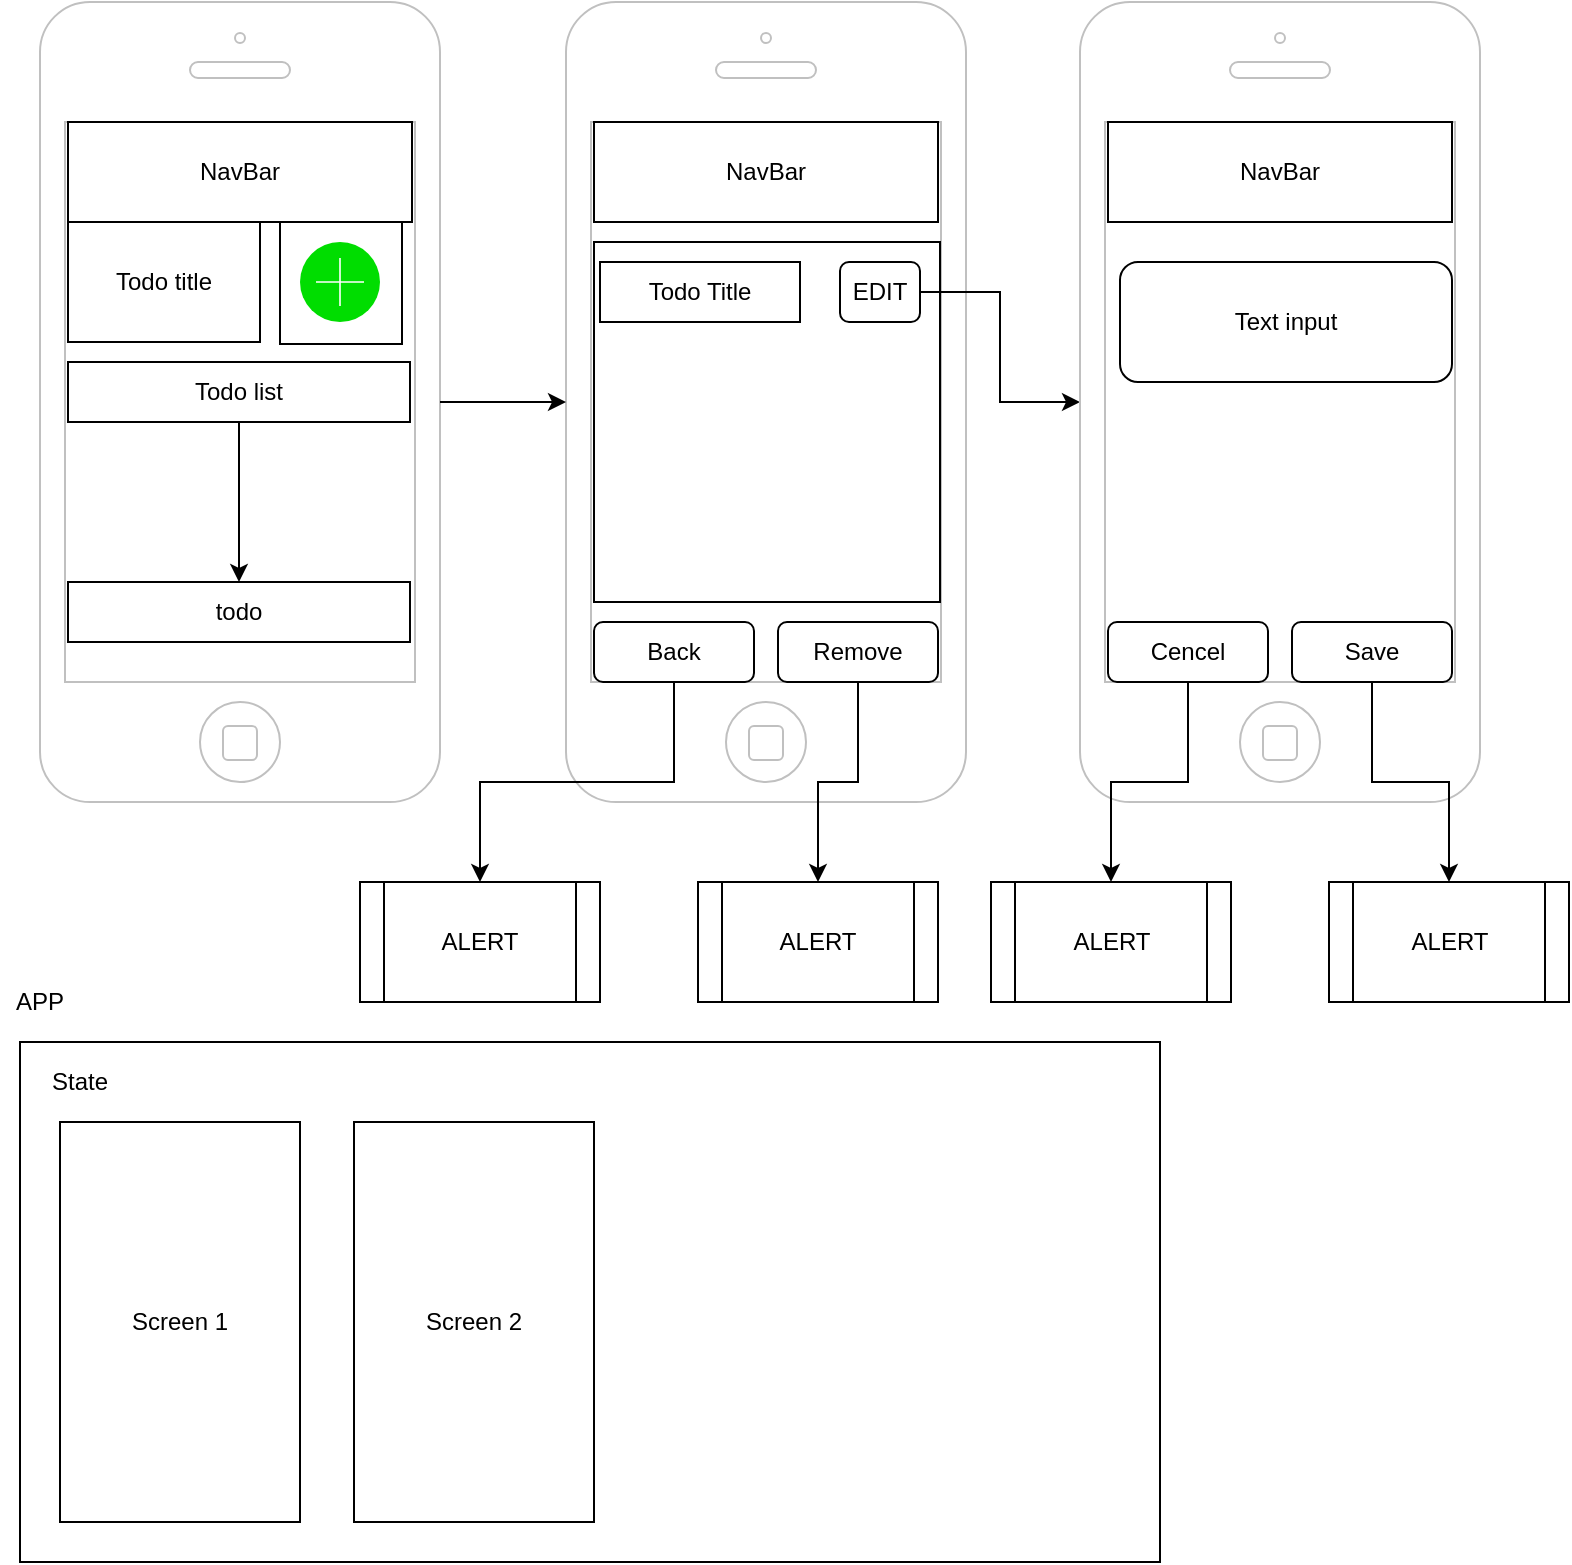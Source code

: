 <mxfile version="12.9.9" type="device" pages="2"><diagram id="4AyLXmW3BC9dZmBWmTiC" name="Page-1"><mxGraphModel dx="1426" dy="1025" grid="1" gridSize="10" guides="1" tooltips="1" connect="1" arrows="1" fold="1" page="1" pageScale="1" pageWidth="827" pageHeight="1169" math="0" shadow="0"><root><mxCell id="0"/><mxCell id="1" parent="0"/><mxCell id="IAed1tYNBLvxhT7pSGoj-1" value="" style="group" parent="1" vertex="1" connectable="0"><mxGeometry x="50" y="60" width="200" height="400" as="geometry"/></mxCell><mxCell id="bfwMboy3ozmDZR8tr59P-2" value="" style="html=1;verticalLabelPosition=bottom;labelBackgroundColor=#ffffff;verticalAlign=top;shadow=0;dashed=0;strokeWidth=1;shape=mxgraph.ios7.misc.iphone;strokeColor=#c0c0c0;" parent="IAed1tYNBLvxhT7pSGoj-1" vertex="1"><mxGeometry width="200" height="400" as="geometry"/></mxCell><mxCell id="bfwMboy3ozmDZR8tr59P-3" value="NavBar" style="rounded=0;whiteSpace=wrap;html=1;" parent="IAed1tYNBLvxhT7pSGoj-1" vertex="1"><mxGeometry x="14" y="60" width="172" height="50" as="geometry"/></mxCell><mxCell id="bfwMboy3ozmDZR8tr59P-6" value="Todo title" style="rounded=0;whiteSpace=wrap;html=1;" parent="IAed1tYNBLvxhT7pSGoj-1" vertex="1"><mxGeometry x="14" y="110" width="96" height="60" as="geometry"/></mxCell><mxCell id="bfwMboy3ozmDZR8tr59P-8" value="Todo list" style="rounded=0;whiteSpace=wrap;html=1;" parent="IAed1tYNBLvxhT7pSGoj-1" vertex="1"><mxGeometry x="14" y="180" width="171" height="30" as="geometry"/></mxCell><mxCell id="bfwMboy3ozmDZR8tr59P-11" value="todo" style="rounded=0;whiteSpace=wrap;html=1;" parent="IAed1tYNBLvxhT7pSGoj-1" vertex="1"><mxGeometry x="14" y="290" width="171" height="30" as="geometry"/></mxCell><mxCell id="bfwMboy3ozmDZR8tr59P-12" value="" style="edgeStyle=orthogonalEdgeStyle;rounded=0;orthogonalLoop=1;jettySize=auto;html=1;" parent="IAed1tYNBLvxhT7pSGoj-1" source="bfwMboy3ozmDZR8tr59P-8" target="bfwMboy3ozmDZR8tr59P-11" edge="1"><mxGeometry relative="1" as="geometry"/></mxCell><mxCell id="bfwMboy3ozmDZR8tr59P-13" value="" style="rounded=0;whiteSpace=wrap;html=1;" parent="IAed1tYNBLvxhT7pSGoj-1" vertex="1"><mxGeometry x="120" y="110" width="61" height="61" as="geometry"/></mxCell><mxCell id="bfwMboy3ozmDZR8tr59P-14" value="" style="html=1;verticalLabelPosition=bottom;labelBackgroundColor=#ffffff;verticalAlign=top;shadow=0;dashed=0;strokeWidth=2;shape=mxgraph.ios7.misc.add;fillColor=#00dd00;strokeColor=#ffffff;" parent="IAed1tYNBLvxhT7pSGoj-1" vertex="1"><mxGeometry x="130" y="120" width="40" height="40" as="geometry"/></mxCell><mxCell id="IAed1tYNBLvxhT7pSGoj-4" value="" style="html=1;verticalLabelPosition=bottom;labelBackgroundColor=#ffffff;verticalAlign=top;shadow=0;dashed=0;strokeWidth=1;shape=mxgraph.ios7.misc.iphone;strokeColor=#c0c0c0;" parent="1" vertex="1"><mxGeometry x="313" y="60" width="200" height="400" as="geometry"/></mxCell><mxCell id="IAed1tYNBLvxhT7pSGoj-5" value="" style="edgeStyle=orthogonalEdgeStyle;rounded=0;orthogonalLoop=1;jettySize=auto;html=1;" parent="1" source="bfwMboy3ozmDZR8tr59P-2" target="IAed1tYNBLvxhT7pSGoj-4" edge="1"><mxGeometry relative="1" as="geometry"/></mxCell><mxCell id="YfUrMhRh4wUdY2UeYYAS-1" value="NavBar" style="rounded=0;whiteSpace=wrap;html=1;" vertex="1" parent="1"><mxGeometry x="327" y="120" width="172" height="50" as="geometry"/></mxCell><mxCell id="YfUrMhRh4wUdY2UeYYAS-2" value="" style="rounded=0;whiteSpace=wrap;html=1;" vertex="1" parent="1"><mxGeometry x="327" y="180" width="173" height="180" as="geometry"/></mxCell><mxCell id="YfUrMhRh4wUdY2UeYYAS-16" style="edgeStyle=orthogonalEdgeStyle;rounded=0;orthogonalLoop=1;jettySize=auto;html=1;" edge="1" parent="1" source="YfUrMhRh4wUdY2UeYYAS-3" target="YfUrMhRh4wUdY2UeYYAS-15"><mxGeometry relative="1" as="geometry"/></mxCell><mxCell id="YfUrMhRh4wUdY2UeYYAS-3" value="Remove" style="rounded=1;whiteSpace=wrap;html=1;" vertex="1" parent="1"><mxGeometry x="419" y="370" width="80" height="30" as="geometry"/></mxCell><mxCell id="YfUrMhRh4wUdY2UeYYAS-14" style="edgeStyle=orthogonalEdgeStyle;rounded=0;orthogonalLoop=1;jettySize=auto;html=1;entryX=0.5;entryY=0;entryDx=0;entryDy=0;" edge="1" parent="1" source="YfUrMhRh4wUdY2UeYYAS-4" target="YfUrMhRh4wUdY2UeYYAS-13"><mxGeometry relative="1" as="geometry"/></mxCell><mxCell id="YfUrMhRh4wUdY2UeYYAS-4" value="Back" style="rounded=1;whiteSpace=wrap;html=1;" vertex="1" parent="1"><mxGeometry x="327" y="370" width="80" height="30" as="geometry"/></mxCell><mxCell id="YfUrMhRh4wUdY2UeYYAS-5" value="Todo Title" style="rounded=0;whiteSpace=wrap;html=1;" vertex="1" parent="1"><mxGeometry x="330" y="190" width="100" height="30" as="geometry"/></mxCell><mxCell id="YfUrMhRh4wUdY2UeYYAS-8" style="edgeStyle=orthogonalEdgeStyle;rounded=0;orthogonalLoop=1;jettySize=auto;html=1;" edge="1" parent="1" source="YfUrMhRh4wUdY2UeYYAS-6" target="YfUrMhRh4wUdY2UeYYAS-7"><mxGeometry relative="1" as="geometry"/></mxCell><mxCell id="YfUrMhRh4wUdY2UeYYAS-6" value="EDIT" style="rounded=1;whiteSpace=wrap;html=1;" vertex="1" parent="1"><mxGeometry x="450" y="190" width="40" height="30" as="geometry"/></mxCell><mxCell id="YfUrMhRh4wUdY2UeYYAS-7" value="" style="html=1;verticalLabelPosition=bottom;labelBackgroundColor=#ffffff;verticalAlign=top;shadow=0;dashed=0;strokeWidth=1;shape=mxgraph.ios7.misc.iphone;strokeColor=#c0c0c0;" vertex="1" parent="1"><mxGeometry x="570" y="60" width="200" height="400" as="geometry"/></mxCell><mxCell id="YfUrMhRh4wUdY2UeYYAS-21" style="edgeStyle=orthogonalEdgeStyle;rounded=0;orthogonalLoop=1;jettySize=auto;html=1;entryX=0.5;entryY=0;entryDx=0;entryDy=0;" edge="1" parent="1" source="YfUrMhRh4wUdY2UeYYAS-10" target="YfUrMhRh4wUdY2UeYYAS-19"><mxGeometry relative="1" as="geometry"/></mxCell><mxCell id="YfUrMhRh4wUdY2UeYYAS-10" value="Save" style="rounded=1;whiteSpace=wrap;html=1;" vertex="1" parent="1"><mxGeometry x="676" y="370" width="80" height="30" as="geometry"/></mxCell><mxCell id="YfUrMhRh4wUdY2UeYYAS-20" style="edgeStyle=orthogonalEdgeStyle;rounded=0;orthogonalLoop=1;jettySize=auto;html=1;" edge="1" parent="1" source="YfUrMhRh4wUdY2UeYYAS-11" target="YfUrMhRh4wUdY2UeYYAS-18"><mxGeometry relative="1" as="geometry"/></mxCell><mxCell id="YfUrMhRh4wUdY2UeYYAS-11" value="Cencel" style="rounded=1;whiteSpace=wrap;html=1;" vertex="1" parent="1"><mxGeometry x="584" y="370" width="80" height="30" as="geometry"/></mxCell><mxCell id="YfUrMhRh4wUdY2UeYYAS-12" value="NavBar" style="rounded=0;whiteSpace=wrap;html=1;" vertex="1" parent="1"><mxGeometry x="584" y="120" width="172" height="50" as="geometry"/></mxCell><mxCell id="YfUrMhRh4wUdY2UeYYAS-13" value="ALERT" style="shape=process;whiteSpace=wrap;html=1;backgroundOutline=1;" vertex="1" parent="1"><mxGeometry x="210" y="500" width="120" height="60" as="geometry"/></mxCell><mxCell id="YfUrMhRh4wUdY2UeYYAS-15" value="ALERT" style="shape=process;whiteSpace=wrap;html=1;backgroundOutline=1;" vertex="1" parent="1"><mxGeometry x="379" y="500" width="120" height="60" as="geometry"/></mxCell><mxCell id="YfUrMhRh4wUdY2UeYYAS-17" value="Text input" style="rounded=1;whiteSpace=wrap;html=1;" vertex="1" parent="1"><mxGeometry x="590" y="190" width="166" height="60" as="geometry"/></mxCell><mxCell id="YfUrMhRh4wUdY2UeYYAS-18" value="ALERT" style="shape=process;whiteSpace=wrap;html=1;backgroundOutline=1;" vertex="1" parent="1"><mxGeometry x="525.5" y="500" width="120" height="60" as="geometry"/></mxCell><mxCell id="YfUrMhRh4wUdY2UeYYAS-19" value="ALERT" style="shape=process;whiteSpace=wrap;html=1;backgroundOutline=1;" vertex="1" parent="1"><mxGeometry x="694.5" y="500" width="120" height="60" as="geometry"/></mxCell><mxCell id="YfUrMhRh4wUdY2UeYYAS-22" value="" style="rounded=0;whiteSpace=wrap;html=1;" vertex="1" parent="1"><mxGeometry x="40" y="580" width="570" height="260" as="geometry"/></mxCell><mxCell id="YfUrMhRh4wUdY2UeYYAS-23" value="Screen 2" style="rounded=0;whiteSpace=wrap;html=1;" vertex="1" parent="1"><mxGeometry x="207" y="620" width="120" height="200" as="geometry"/></mxCell><mxCell id="YfUrMhRh4wUdY2UeYYAS-25" value="Screen 1" style="rounded=0;whiteSpace=wrap;html=1;" vertex="1" parent="1"><mxGeometry x="60" y="620" width="120" height="200" as="geometry"/></mxCell><mxCell id="YfUrMhRh4wUdY2UeYYAS-26" value="APP" style="text;html=1;strokeColor=none;fillColor=none;align=center;verticalAlign=middle;whiteSpace=wrap;rounded=0;" vertex="1" parent="1"><mxGeometry x="30" y="550" width="40" height="20" as="geometry"/></mxCell><mxCell id="YfUrMhRh4wUdY2UeYYAS-27" value="State" style="text;html=1;strokeColor=none;fillColor=none;align=center;verticalAlign=middle;whiteSpace=wrap;rounded=0;" vertex="1" parent="1"><mxGeometry x="50" y="590" width="40" height="20" as="geometry"/></mxCell></root></mxGraphModel></diagram><diagram id="9hkChDYkMQiMyxLGvD6D" name="Page-2"><mxGraphModel dx="939" dy="878" grid="1" gridSize="10" guides="1" tooltips="1" connect="1" arrows="1" fold="1" page="1" pageScale="1" pageWidth="827" pageHeight="1169" math="0" shadow="0"><root><mxCell id="Kx-8Z2j2mslbrDXdbWnA-0"/><mxCell id="Kx-8Z2j2mslbrDXdbWnA-1" parent="Kx-8Z2j2mslbrDXdbWnA-0"/><mxCell id="Kx-8Z2j2mslbrDXdbWnA-3" value="" style="html=1;verticalLabelPosition=bottom;labelBackgroundColor=#ffffff;verticalAlign=top;shadow=0;dashed=0;strokeWidth=1;shape=mxgraph.ios7.misc.iphone;strokeColor=#c0c0c0;" parent="Kx-8Z2j2mslbrDXdbWnA-1" vertex="1"><mxGeometry x="50" y="20" width="200" height="400" as="geometry"/></mxCell><mxCell id="Kx-8Z2j2mslbrDXdbWnA-8" value="" style="html=1;verticalLabelPosition=bottom;labelBackgroundColor=#ffffff;verticalAlign=top;shadow=0;dashed=0;strokeWidth=2;shape=mxgraph.ios7.misc.number_pad;strokeWidth=1;" parent="Kx-8Z2j2mslbrDXdbWnA-1" vertex="1"><mxGeometry x="65" y="190" width="170" height="160" as="geometry"/></mxCell></root></mxGraphModel></diagram></mxfile>